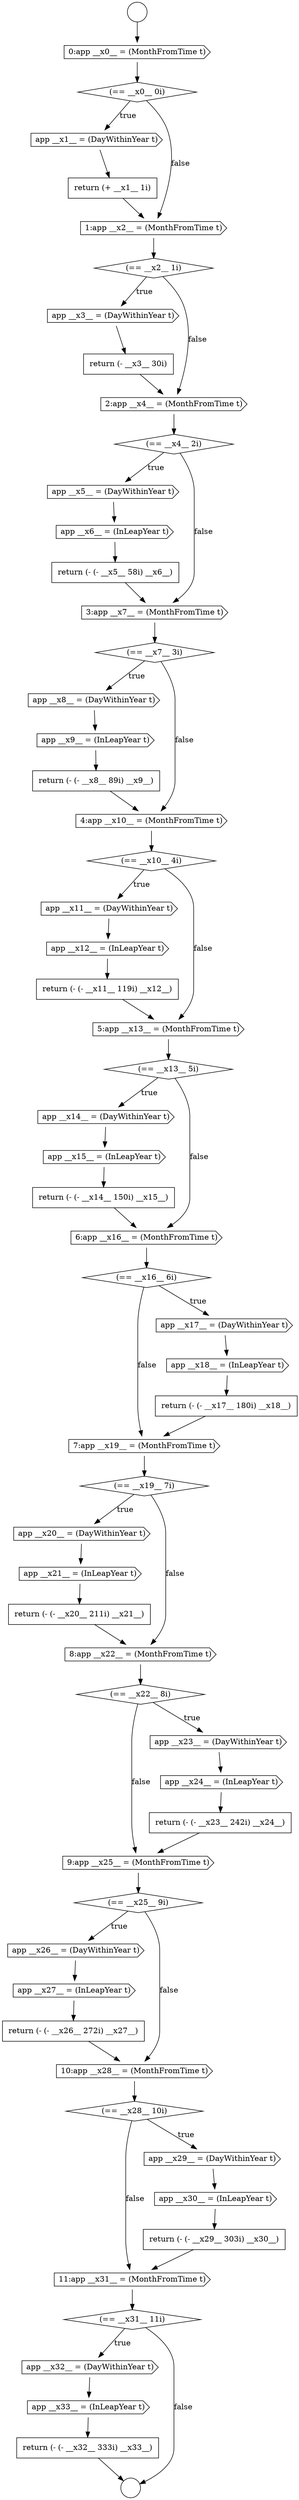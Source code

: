 digraph {
  node18741 [shape=diamond, label=<<font color="black">(== __x0__ 0i)</font>> color="black" fillcolor="white" style=filled]
  node18793 [shape=cds, label=<<font color="black">11:app __x31__ = (MonthFromTime t)</font>> color="black" fillcolor="white" style=filled]
  node18745 [shape=diamond, label=<<font color="black">(== __x2__ 1i)</font>> color="black" fillcolor="white" style=filled]
  node18749 [shape=diamond, label=<<font color="black">(== __x4__ 2i)</font>> color="black" fillcolor="white" style=filled]
  node18787 [shape=none, margin=0, label=<<font color="black">
    <table border="0" cellborder="1" cellspacing="0" cellpadding="10">
      <tr><td align="left">return (- (- __x26__ 272i) __x27__)</td></tr>
    </table>
  </font>> color="black" fillcolor="white" style=filled]
  node18795 [shape=cds, label=<<font color="black">app __x32__ = (DayWithinYear t)</font>> color="black" fillcolor="white" style=filled]
  node18743 [shape=none, margin=0, label=<<font color="black">
    <table border="0" cellborder="1" cellspacing="0" cellpadding="10">
      <tr><td align="left">return (+ __x1__ 1i)</td></tr>
    </table>
  </font>> color="black" fillcolor="white" style=filled]
  node18739 [shape=circle label=" " color="black" fillcolor="white" style=filled]
  node18775 [shape=cds, label=<<font color="black">app __x20__ = (DayWithinYear t)</font>> color="black" fillcolor="white" style=filled]
  node18747 [shape=none, margin=0, label=<<font color="black">
    <table border="0" cellborder="1" cellspacing="0" cellpadding="10">
      <tr><td align="left">return (- __x3__ 30i)</td></tr>
    </table>
  </font>> color="black" fillcolor="white" style=filled]
  node18765 [shape=cds, label=<<font color="black">app __x14__ = (DayWithinYear t)</font>> color="black" fillcolor="white" style=filled]
  node18785 [shape=cds, label=<<font color="black">app __x26__ = (DayWithinYear t)</font>> color="black" fillcolor="white" style=filled]
  node18772 [shape=none, margin=0, label=<<font color="black">
    <table border="0" cellborder="1" cellspacing="0" cellpadding="10">
      <tr><td align="left">return (- (- __x17__ 180i) __x18__)</td></tr>
    </table>
  </font>> color="black" fillcolor="white" style=filled]
  node18768 [shape=cds, label=<<font color="black">6:app __x16__ = (MonthFromTime t)</font>> color="black" fillcolor="white" style=filled]
  node18761 [shape=cds, label=<<font color="black">app __x12__ = (InLeapYear t)</font>> color="black" fillcolor="white" style=filled]
  node18781 [shape=cds, label=<<font color="black">app __x24__ = (InLeapYear t)</font>> color="black" fillcolor="white" style=filled]
  node18746 [shape=cds, label=<<font color="black">app __x3__ = (DayWithinYear t)</font>> color="black" fillcolor="white" style=filled]
  node18778 [shape=cds, label=<<font color="black">8:app __x22__ = (MonthFromTime t)</font>> color="black" fillcolor="white" style=filled]
  node18754 [shape=diamond, label=<<font color="black">(== __x7__ 3i)</font>> color="black" fillcolor="white" style=filled]
  node18769 [shape=diamond, label=<<font color="black">(== __x16__ 6i)</font>> color="black" fillcolor="white" style=filled]
  node18760 [shape=cds, label=<<font color="black">app __x11__ = (DayWithinYear t)</font>> color="black" fillcolor="white" style=filled]
  node18750 [shape=cds, label=<<font color="black">app __x5__ = (DayWithinYear t)</font>> color="black" fillcolor="white" style=filled]
  node18782 [shape=none, margin=0, label=<<font color="black">
    <table border="0" cellborder="1" cellspacing="0" cellpadding="10">
      <tr><td align="left">return (- (- __x23__ 242i) __x24__)</td></tr>
    </table>
  </font>> color="black" fillcolor="white" style=filled]
  node18773 [shape=cds, label=<<font color="black">7:app __x19__ = (MonthFromTime t)</font>> color="black" fillcolor="white" style=filled]
  node18792 [shape=none, margin=0, label=<<font color="black">
    <table border="0" cellborder="1" cellspacing="0" cellpadding="10">
      <tr><td align="left">return (- (- __x29__ 303i) __x30__)</td></tr>
    </table>
  </font>> color="black" fillcolor="white" style=filled]
  node18786 [shape=cds, label=<<font color="black">app __x27__ = (InLeapYear t)</font>> color="black" fillcolor="white" style=filled]
  node18777 [shape=none, margin=0, label=<<font color="black">
    <table border="0" cellborder="1" cellspacing="0" cellpadding="10">
      <tr><td align="left">return (- (- __x20__ 211i) __x21__)</td></tr>
    </table>
  </font>> color="black" fillcolor="white" style=filled]
  node18742 [shape=cds, label=<<font color="black">app __x1__ = (DayWithinYear t)</font>> color="black" fillcolor="white" style=filled]
  node18774 [shape=diamond, label=<<font color="black">(== __x19__ 7i)</font>> color="black" fillcolor="white" style=filled]
  node18796 [shape=cds, label=<<font color="black">app __x33__ = (InLeapYear t)</font>> color="black" fillcolor="white" style=filled]
  node18784 [shape=diamond, label=<<font color="black">(== __x25__ 9i)</font>> color="black" fillcolor="white" style=filled]
  node18767 [shape=none, margin=0, label=<<font color="black">
    <table border="0" cellborder="1" cellspacing="0" cellpadding="10">
      <tr><td align="left">return (- (- __x14__ 150i) __x15__)</td></tr>
    </table>
  </font>> color="black" fillcolor="white" style=filled]
  node18764 [shape=diamond, label=<<font color="black">(== __x13__ 5i)</font>> color="black" fillcolor="white" style=filled]
  node18789 [shape=diamond, label=<<font color="black">(== __x28__ 10i)</font>> color="black" fillcolor="white" style=filled]
  node18757 [shape=none, margin=0, label=<<font color="black">
    <table border="0" cellborder="1" cellspacing="0" cellpadding="10">
      <tr><td align="left">return (- (- __x8__ 89i) __x9__)</td></tr>
    </table>
  </font>> color="black" fillcolor="white" style=filled]
  node18755 [shape=cds, label=<<font color="black">app __x8__ = (DayWithinYear t)</font>> color="black" fillcolor="white" style=filled]
  node18738 [shape=circle label=" " color="black" fillcolor="white" style=filled]
  node18770 [shape=cds, label=<<font color="black">app __x17__ = (DayWithinYear t)</font>> color="black" fillcolor="white" style=filled]
  node18783 [shape=cds, label=<<font color="black">9:app __x25__ = (MonthFromTime t)</font>> color="black" fillcolor="white" style=filled]
  node18748 [shape=cds, label=<<font color="black">2:app __x4__ = (MonthFromTime t)</font>> color="black" fillcolor="white" style=filled]
  node18763 [shape=cds, label=<<font color="black">5:app __x13__ = (MonthFromTime t)</font>> color="black" fillcolor="white" style=filled]
  node18780 [shape=cds, label=<<font color="black">app __x23__ = (DayWithinYear t)</font>> color="black" fillcolor="white" style=filled]
  node18790 [shape=cds, label=<<font color="black">app __x29__ = (DayWithinYear t)</font>> color="black" fillcolor="white" style=filled]
  node18766 [shape=cds, label=<<font color="black">app __x15__ = (InLeapYear t)</font>> color="black" fillcolor="white" style=filled]
  node18771 [shape=cds, label=<<font color="black">app __x18__ = (InLeapYear t)</font>> color="black" fillcolor="white" style=filled]
  node18752 [shape=none, margin=0, label=<<font color="black">
    <table border="0" cellborder="1" cellspacing="0" cellpadding="10">
      <tr><td align="left">return (- (- __x5__ 58i) __x6__)</td></tr>
    </table>
  </font>> color="black" fillcolor="white" style=filled]
  node18788 [shape=cds, label=<<font color="black">10:app __x28__ = (MonthFromTime t)</font>> color="black" fillcolor="white" style=filled]
  node18756 [shape=cds, label=<<font color="black">app __x9__ = (InLeapYear t)</font>> color="black" fillcolor="white" style=filled]
  node18758 [shape=cds, label=<<font color="black">4:app __x10__ = (MonthFromTime t)</font>> color="black" fillcolor="white" style=filled]
  node18762 [shape=none, margin=0, label=<<font color="black">
    <table border="0" cellborder="1" cellspacing="0" cellpadding="10">
      <tr><td align="left">return (- (- __x11__ 119i) __x12__)</td></tr>
    </table>
  </font>> color="black" fillcolor="white" style=filled]
  node18797 [shape=none, margin=0, label=<<font color="black">
    <table border="0" cellborder="1" cellspacing="0" cellpadding="10">
      <tr><td align="left">return (- (- __x32__ 333i) __x33__)</td></tr>
    </table>
  </font>> color="black" fillcolor="white" style=filled]
  node18794 [shape=diamond, label=<<font color="black">(== __x31__ 11i)</font>> color="black" fillcolor="white" style=filled]
  node18744 [shape=cds, label=<<font color="black">1:app __x2__ = (MonthFromTime t)</font>> color="black" fillcolor="white" style=filled]
  node18779 [shape=diamond, label=<<font color="black">(== __x22__ 8i)</font>> color="black" fillcolor="white" style=filled]
  node18759 [shape=diamond, label=<<font color="black">(== __x10__ 4i)</font>> color="black" fillcolor="white" style=filled]
  node18753 [shape=cds, label=<<font color="black">3:app __x7__ = (MonthFromTime t)</font>> color="black" fillcolor="white" style=filled]
  node18740 [shape=cds, label=<<font color="black">0:app __x0__ = (MonthFromTime t)</font>> color="black" fillcolor="white" style=filled]
  node18776 [shape=cds, label=<<font color="black">app __x21__ = (InLeapYear t)</font>> color="black" fillcolor="white" style=filled]
  node18791 [shape=cds, label=<<font color="black">app __x30__ = (InLeapYear t)</font>> color="black" fillcolor="white" style=filled]
  node18751 [shape=cds, label=<<font color="black">app __x6__ = (InLeapYear t)</font>> color="black" fillcolor="white" style=filled]
  node18791 -> node18792 [ color="black"]
  node18776 -> node18777 [ color="black"]
  node18761 -> node18762 [ color="black"]
  node18750 -> node18751 [ color="black"]
  node18766 -> node18767 [ color="black"]
  node18749 -> node18750 [label=<<font color="black">true</font>> color="black"]
  node18749 -> node18753 [label=<<font color="black">false</font>> color="black"]
  node18756 -> node18757 [ color="black"]
  node18784 -> node18785 [label=<<font color="black">true</font>> color="black"]
  node18784 -> node18788 [label=<<font color="black">false</font>> color="black"]
  node18789 -> node18790 [label=<<font color="black">true</font>> color="black"]
  node18789 -> node18793 [label=<<font color="black">false</font>> color="black"]
  node18757 -> node18758 [ color="black"]
  node18788 -> node18789 [ color="black"]
  node18794 -> node18795 [label=<<font color="black">true</font>> color="black"]
  node18794 -> node18739 [label=<<font color="black">false</font>> color="black"]
  node18751 -> node18752 [ color="black"]
  node18764 -> node18765 [label=<<font color="black">true</font>> color="black"]
  node18764 -> node18768 [label=<<font color="black">false</font>> color="black"]
  node18782 -> node18783 [ color="black"]
  node18763 -> node18764 [ color="black"]
  node18767 -> node18768 [ color="black"]
  node18753 -> node18754 [ color="black"]
  node18769 -> node18770 [label=<<font color="black">true</font>> color="black"]
  node18769 -> node18773 [label=<<font color="black">false</font>> color="black"]
  node18770 -> node18771 [ color="black"]
  node18771 -> node18772 [ color="black"]
  node18783 -> node18784 [ color="black"]
  node18744 -> node18745 [ color="black"]
  node18740 -> node18741 [ color="black"]
  node18759 -> node18760 [label=<<font color="black">true</font>> color="black"]
  node18759 -> node18763 [label=<<font color="black">false</font>> color="black"]
  node18780 -> node18781 [ color="black"]
  node18795 -> node18796 [ color="black"]
  node18742 -> node18743 [ color="black"]
  node18743 -> node18744 [ color="black"]
  node18760 -> node18761 [ color="black"]
  node18762 -> node18763 [ color="black"]
  node18754 -> node18755 [label=<<font color="black">true</font>> color="black"]
  node18754 -> node18758 [label=<<font color="black">false</font>> color="black"]
  node18792 -> node18793 [ color="black"]
  node18755 -> node18756 [ color="black"]
  node18758 -> node18759 [ color="black"]
  node18790 -> node18791 [ color="black"]
  node18796 -> node18797 [ color="black"]
  node18793 -> node18794 [ color="black"]
  node18778 -> node18779 [ color="black"]
  node18738 -> node18740 [ color="black"]
  node18748 -> node18749 [ color="black"]
  node18774 -> node18775 [label=<<font color="black">true</font>> color="black"]
  node18774 -> node18778 [label=<<font color="black">false</font>> color="black"]
  node18741 -> node18742 [label=<<font color="black">true</font>> color="black"]
  node18741 -> node18744 [label=<<font color="black">false</font>> color="black"]
  node18787 -> node18788 [ color="black"]
  node18779 -> node18780 [label=<<font color="black">true</font>> color="black"]
  node18779 -> node18783 [label=<<font color="black">false</font>> color="black"]
  node18746 -> node18747 [ color="black"]
  node18765 -> node18766 [ color="black"]
  node18775 -> node18776 [ color="black"]
  node18785 -> node18786 [ color="black"]
  node18768 -> node18769 [ color="black"]
  node18747 -> node18748 [ color="black"]
  node18786 -> node18787 [ color="black"]
  node18777 -> node18778 [ color="black"]
  node18773 -> node18774 [ color="black"]
  node18752 -> node18753 [ color="black"]
  node18745 -> node18746 [label=<<font color="black">true</font>> color="black"]
  node18745 -> node18748 [label=<<font color="black">false</font>> color="black"]
  node18797 -> node18739 [ color="black"]
  node18781 -> node18782 [ color="black"]
  node18772 -> node18773 [ color="black"]
}
